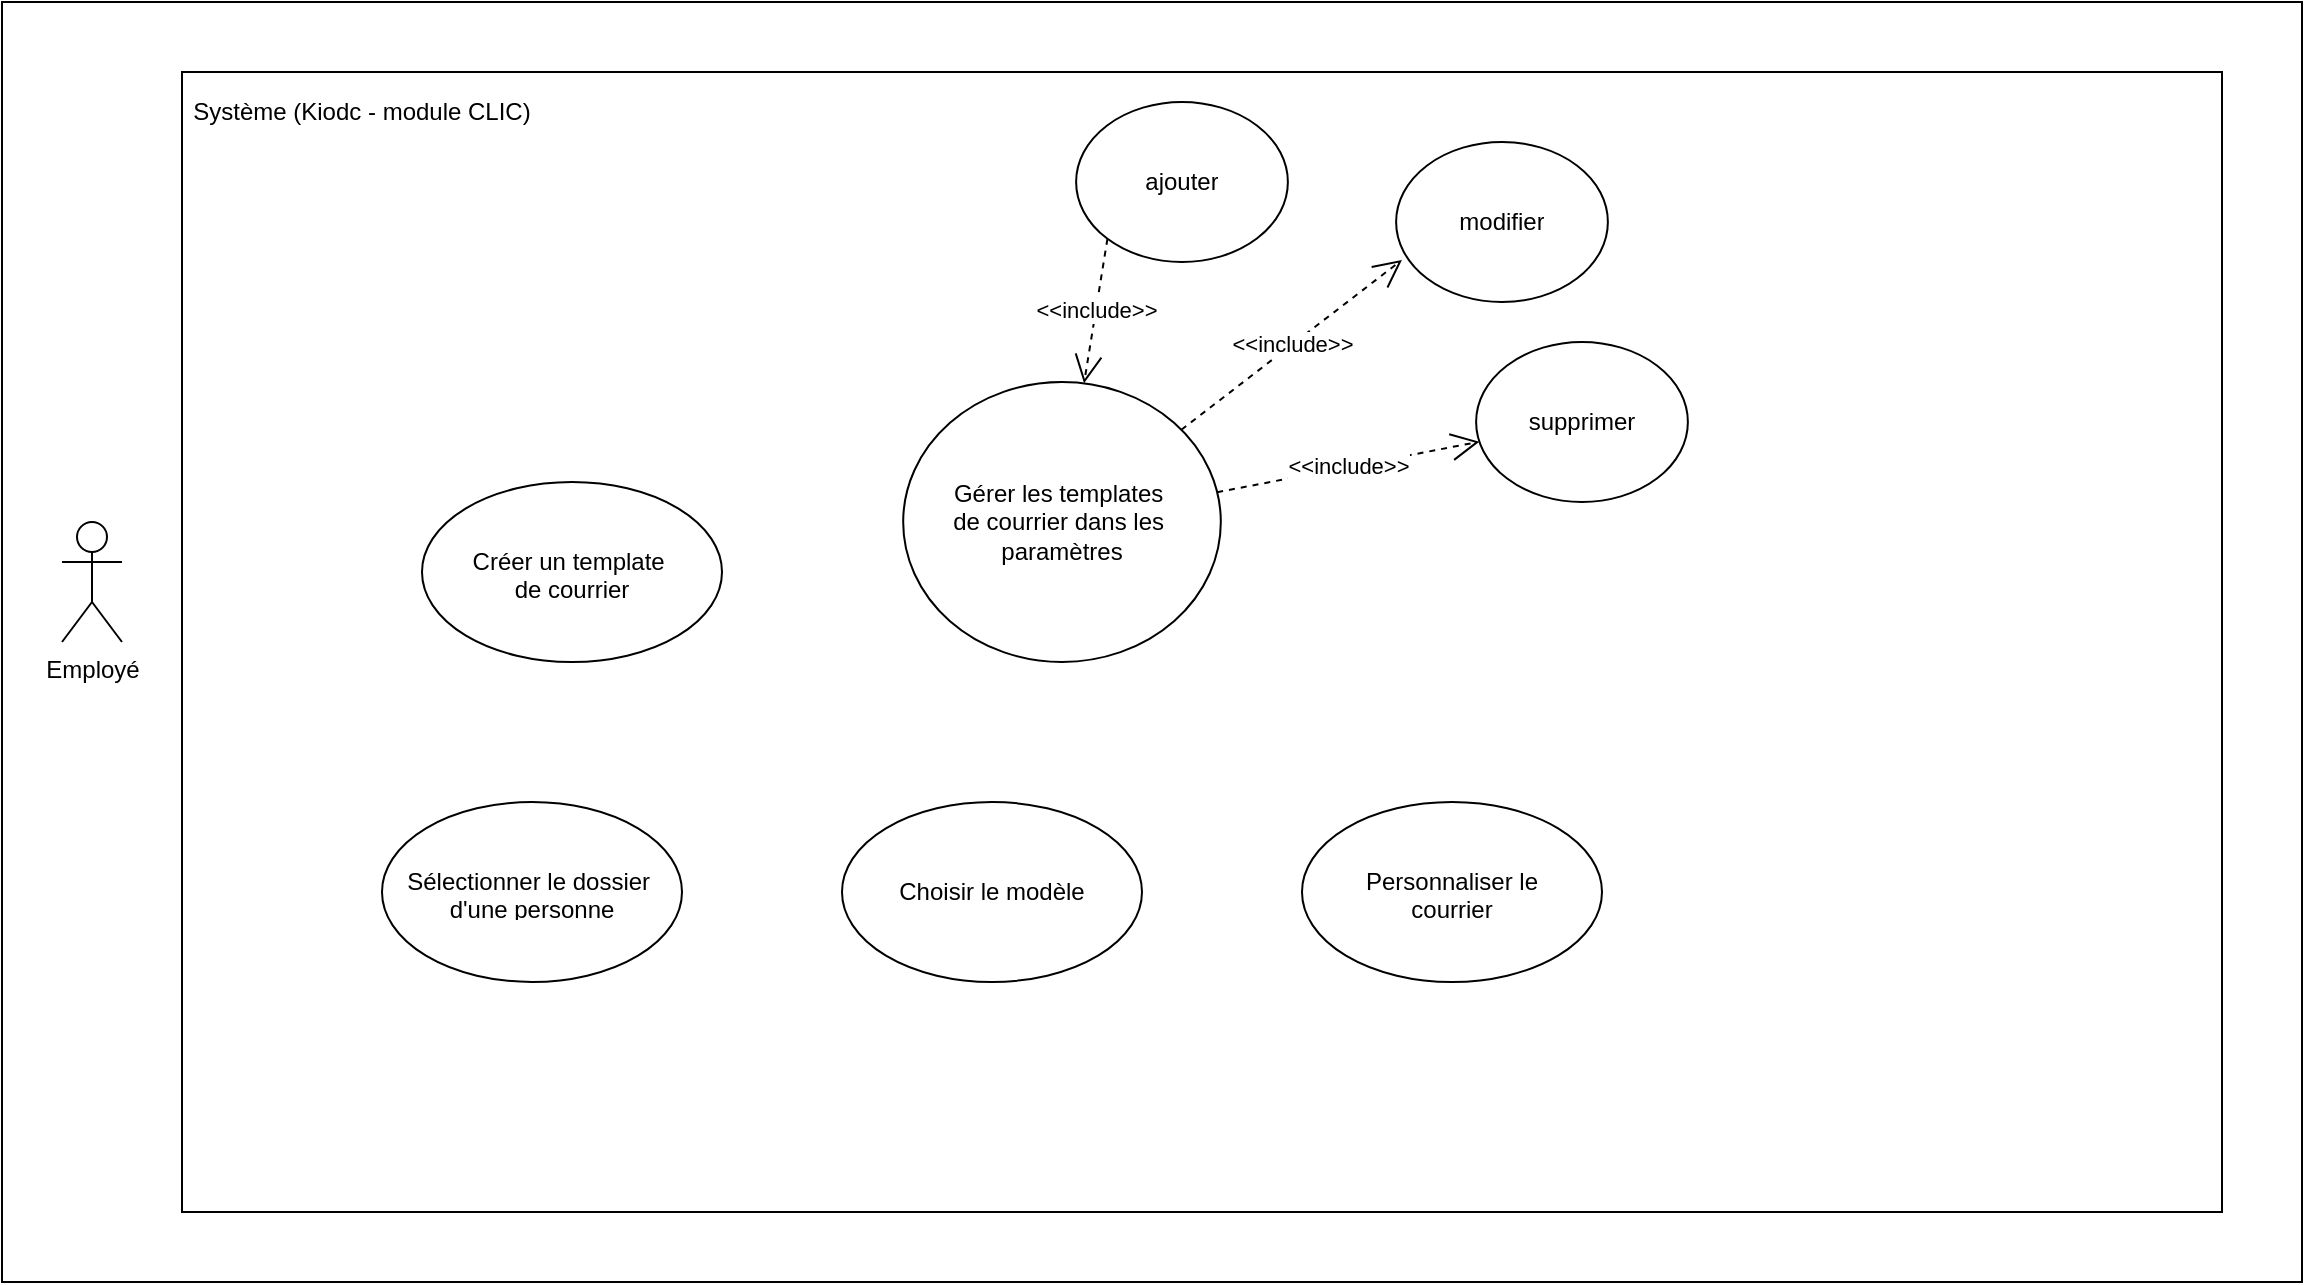 <mxfile version="24.7.1" type="github">
  <diagram name="Page-1" id="y5-NePWyKyB3006rCJuu">
    <mxGraphModel dx="1434" dy="786" grid="1" gridSize="10" guides="1" tooltips="1" connect="1" arrows="1" fold="1" page="1" pageScale="1" pageWidth="827" pageHeight="1169" math="0" shadow="0">
      <root>
        <mxCell id="0" />
        <mxCell id="1" parent="0" />
        <mxCell id="bwaj0blokZmfMLX8B4m3-4" value="" style="rounded=0;whiteSpace=wrap;html=1;" vertex="1" parent="1">
          <mxGeometry x="50" y="70" width="1150" height="640" as="geometry" />
        </mxCell>
        <mxCell id="bwaj0blokZmfMLX8B4m3-1" value="Employé" style="shape=umlActor;verticalLabelPosition=bottom;verticalAlign=top;html=1;outlineConnect=0;" vertex="1" parent="1">
          <mxGeometry x="80" y="330" width="30" height="60" as="geometry" />
        </mxCell>
        <mxCell id="bwaj0blokZmfMLX8B4m3-7" value="" style="rounded=0;whiteSpace=wrap;html=1;" vertex="1" parent="1">
          <mxGeometry x="140" y="105" width="1020" height="570" as="geometry" />
        </mxCell>
        <mxCell id="bwaj0blokZmfMLX8B4m3-8" value="Système (Kiodc - module CLIC)" style="text;html=1;align=center;verticalAlign=middle;whiteSpace=wrap;rounded=0;" vertex="1" parent="1">
          <mxGeometry x="140" y="110" width="180" height="30" as="geometry" />
        </mxCell>
        <mxCell id="bwaj0blokZmfMLX8B4m3-15" value="" style="group" vertex="1" connectable="0" parent="1">
          <mxGeometry x="460" y="470" width="170" height="90" as="geometry" />
        </mxCell>
        <mxCell id="bwaj0blokZmfMLX8B4m3-11" value="" style="ellipse;whiteSpace=wrap;html=1;" vertex="1" parent="bwaj0blokZmfMLX8B4m3-15">
          <mxGeometry x="10" width="150" height="90" as="geometry" />
        </mxCell>
        <mxCell id="bwaj0blokZmfMLX8B4m3-12" value=" Choisir le modèle" style="text;strokeColor=none;fillColor=none;align=center;verticalAlign=middle;spacingLeft=4;spacingRight=4;overflow=hidden;points=[[0,0.5],[1,0.5]];portConstraint=eastwest;rotatable=0;whiteSpace=wrap;html=1;" vertex="1" parent="bwaj0blokZmfMLX8B4m3-15">
          <mxGeometry y="30" width="170" height="30" as="geometry" />
        </mxCell>
        <mxCell id="bwaj0blokZmfMLX8B4m3-17" value="" style="group" vertex="1" connectable="0" parent="1">
          <mxGeometry x="580" y="120" width="120" height="80" as="geometry" />
        </mxCell>
        <mxCell id="bwaj0blokZmfMLX8B4m3-13" value="" style="ellipse;whiteSpace=wrap;html=1;" vertex="1" parent="bwaj0blokZmfMLX8B4m3-17">
          <mxGeometry x="7.059" width="105.882" height="80" as="geometry" />
        </mxCell>
        <mxCell id="bwaj0blokZmfMLX8B4m3-14" value=" ajouter" style="text;strokeColor=none;fillColor=none;align=center;verticalAlign=middle;spacingLeft=4;spacingRight=4;overflow=hidden;points=[[0,0.5],[1,0.5]];portConstraint=eastwest;rotatable=0;whiteSpace=wrap;html=1;" vertex="1" parent="bwaj0blokZmfMLX8B4m3-17">
          <mxGeometry y="26.667" width="120.0" height="26.667" as="geometry" />
        </mxCell>
        <mxCell id="bwaj0blokZmfMLX8B4m3-18" value="" style="group" vertex="1" connectable="0" parent="1">
          <mxGeometry x="250" y="310" width="170" height="90" as="geometry" />
        </mxCell>
        <mxCell id="bwaj0blokZmfMLX8B4m3-19" value="" style="ellipse;whiteSpace=wrap;html=1;" vertex="1" parent="bwaj0blokZmfMLX8B4m3-18">
          <mxGeometry x="10" width="150" height="90" as="geometry" />
        </mxCell>
        <mxCell id="bwaj0blokZmfMLX8B4m3-20" value="Créer un template&amp;nbsp;&lt;div&gt;de courrier&lt;/div&gt;" style="text;strokeColor=none;fillColor=none;align=center;verticalAlign=middle;spacingLeft=4;spacingRight=4;overflow=hidden;points=[[0,0.5],[1,0.5]];portConstraint=eastwest;rotatable=0;whiteSpace=wrap;html=1;" vertex="1" parent="bwaj0blokZmfMLX8B4m3-18">
          <mxGeometry y="30" width="170" height="30" as="geometry" />
        </mxCell>
        <mxCell id="bwaj0blokZmfMLX8B4m3-21" value="" style="group" vertex="1" connectable="0" parent="1">
          <mxGeometry x="780" y="240" width="120" height="80" as="geometry" />
        </mxCell>
        <mxCell id="bwaj0blokZmfMLX8B4m3-22" value="" style="ellipse;whiteSpace=wrap;html=1;" vertex="1" parent="bwaj0blokZmfMLX8B4m3-21">
          <mxGeometry x="7.059" width="105.882" height="80" as="geometry" />
        </mxCell>
        <mxCell id="bwaj0blokZmfMLX8B4m3-23" value=" supprimer" style="text;strokeColor=none;fillColor=none;align=center;verticalAlign=middle;spacingLeft=4;spacingRight=4;overflow=hidden;points=[[0,0.5],[1,0.5]];portConstraint=eastwest;rotatable=0;whiteSpace=wrap;html=1;" vertex="1" parent="bwaj0blokZmfMLX8B4m3-21">
          <mxGeometry y="26.667" width="120.0" height="26.667" as="geometry" />
        </mxCell>
        <mxCell id="bwaj0blokZmfMLX8B4m3-24" value="" style="group" vertex="1" connectable="0" parent="1">
          <mxGeometry x="740" y="140" width="120" height="80" as="geometry" />
        </mxCell>
        <mxCell id="bwaj0blokZmfMLX8B4m3-25" value="" style="ellipse;whiteSpace=wrap;html=1;" vertex="1" parent="bwaj0blokZmfMLX8B4m3-24">
          <mxGeometry x="7.059" width="105.882" height="80" as="geometry" />
        </mxCell>
        <mxCell id="bwaj0blokZmfMLX8B4m3-26" value=" modifier" style="text;strokeColor=none;fillColor=none;align=center;verticalAlign=middle;spacingLeft=4;spacingRight=4;overflow=hidden;points=[[0,0.5],[1,0.5]];portConstraint=eastwest;rotatable=0;whiteSpace=wrap;html=1;" vertex="1" parent="bwaj0blokZmfMLX8B4m3-24">
          <mxGeometry y="26.667" width="120.0" height="26.667" as="geometry" />
        </mxCell>
        <mxCell id="bwaj0blokZmfMLX8B4m3-27" value="" style="group" vertex="1" connectable="0" parent="1">
          <mxGeometry x="540" y="300" width="130" height="100" as="geometry" />
        </mxCell>
        <mxCell id="bwaj0blokZmfMLX8B4m3-28" value="" style="ellipse;whiteSpace=wrap;html=1;" vertex="1" parent="bwaj0blokZmfMLX8B4m3-27">
          <mxGeometry x="7.059" width="105.882" height="80" as="geometry" />
        </mxCell>
        <mxCell id="bwaj0blokZmfMLX8B4m3-29" value=" visualiser" style="text;strokeColor=none;fillColor=none;align=center;verticalAlign=middle;spacingLeft=4;spacingRight=4;overflow=hidden;points=[[0,0.5],[1,0.5]];portConstraint=eastwest;rotatable=0;whiteSpace=wrap;html=1;" vertex="1" parent="bwaj0blokZmfMLX8B4m3-27">
          <mxGeometry y="26.667" width="120.0" height="26.667" as="geometry" />
        </mxCell>
        <mxCell id="bwaj0blokZmfMLX8B4m3-16" value="" style="group" vertex="1" connectable="0" parent="bwaj0blokZmfMLX8B4m3-27">
          <mxGeometry x="-50" y="-40" width="180" height="140" as="geometry" />
        </mxCell>
        <mxCell id="bwaj0blokZmfMLX8B4m3-9" value="" style="ellipse;whiteSpace=wrap;html=1;" vertex="1" parent="bwaj0blokZmfMLX8B4m3-16">
          <mxGeometry x="10.588" width="158.824" height="140" as="geometry" />
        </mxCell>
        <mxCell id="bwaj0blokZmfMLX8B4m3-10" value=" Gérer les templates&amp;nbsp;&lt;div&gt;de courrier dans les&amp;nbsp;&lt;/div&gt;&lt;div&gt;paramètres&lt;/div&gt;" style="text;strokeColor=none;fillColor=none;align=center;verticalAlign=middle;spacingLeft=4;spacingRight=4;overflow=hidden;points=[[0,0.5],[1,0.5]];portConstraint=eastwest;rotatable=0;whiteSpace=wrap;html=1;" vertex="1" parent="bwaj0blokZmfMLX8B4m3-16">
          <mxGeometry y="46.667" width="180" height="46.667" as="geometry" />
        </mxCell>
        <mxCell id="bwaj0blokZmfMLX8B4m3-40" value="&amp;lt;&amp;lt;include&amp;gt;&amp;gt;" style="endArrow=open;endSize=12;dashed=1;html=1;rounded=0;exitX=0;exitY=1;exitDx=0;exitDy=0;" edge="1" parent="1" source="bwaj0blokZmfMLX8B4m3-13" target="bwaj0blokZmfMLX8B4m3-9">
          <mxGeometry width="160" relative="1" as="geometry">
            <mxPoint x="580" y="190" as="sourcePoint" />
            <mxPoint x="690" y="400" as="targetPoint" />
          </mxGeometry>
        </mxCell>
        <mxCell id="bwaj0blokZmfMLX8B4m3-41" value="&amp;lt;&amp;lt;include&amp;gt;&amp;gt;" style="endArrow=open;endSize=12;dashed=1;html=1;rounded=0;entryX=0.083;entryY=1.212;entryDx=0;entryDy=0;entryPerimeter=0;" edge="1" parent="1" source="bwaj0blokZmfMLX8B4m3-9" target="bwaj0blokZmfMLX8B4m3-26">
          <mxGeometry width="160" relative="1" as="geometry">
            <mxPoint x="555" y="322" as="sourcePoint" />
            <mxPoint x="597" y="267" as="targetPoint" />
          </mxGeometry>
        </mxCell>
        <mxCell id="bwaj0blokZmfMLX8B4m3-42" value="&amp;lt;&amp;lt;include&amp;gt;&amp;gt;" style="endArrow=open;endSize=12;dashed=1;html=1;rounded=0;" edge="1" parent="1" source="bwaj0blokZmfMLX8B4m3-9" target="bwaj0blokZmfMLX8B4m3-22">
          <mxGeometry width="160" relative="1" as="geometry">
            <mxPoint x="565" y="332" as="sourcePoint" />
            <mxPoint x="690" y="289" as="targetPoint" />
          </mxGeometry>
        </mxCell>
        <mxCell id="bwaj0blokZmfMLX8B4m3-44" value="" style="group" vertex="1" connectable="0" parent="1">
          <mxGeometry x="230" y="470" width="170" height="90" as="geometry" />
        </mxCell>
        <mxCell id="bwaj0blokZmfMLX8B4m3-45" value="" style="ellipse;whiteSpace=wrap;html=1;" vertex="1" parent="bwaj0blokZmfMLX8B4m3-44">
          <mxGeometry x="10" width="150" height="90" as="geometry" />
        </mxCell>
        <mxCell id="bwaj0blokZmfMLX8B4m3-46" value="Sélectionner le dossier&amp;nbsp;&lt;div&gt;d&#39;une personne&lt;/div&gt;" style="text;strokeColor=none;fillColor=none;align=center;verticalAlign=middle;spacingLeft=4;spacingRight=4;overflow=hidden;points=[[0,0.5],[1,0.5]];portConstraint=eastwest;rotatable=0;whiteSpace=wrap;html=1;" vertex="1" parent="bwaj0blokZmfMLX8B4m3-44">
          <mxGeometry y="30" width="170" height="30" as="geometry" />
        </mxCell>
        <mxCell id="bwaj0blokZmfMLX8B4m3-47" value="" style="group" vertex="1" connectable="0" parent="1">
          <mxGeometry x="690" y="470" width="170" height="90" as="geometry" />
        </mxCell>
        <mxCell id="bwaj0blokZmfMLX8B4m3-48" value="" style="ellipse;whiteSpace=wrap;html=1;" vertex="1" parent="bwaj0blokZmfMLX8B4m3-47">
          <mxGeometry x="10" width="150" height="90" as="geometry" />
        </mxCell>
        <mxCell id="bwaj0blokZmfMLX8B4m3-49" value=" Personnaliser le&lt;div&gt;courrier&lt;/div&gt;" style="text;strokeColor=none;fillColor=none;align=center;verticalAlign=middle;spacingLeft=4;spacingRight=4;overflow=hidden;points=[[0,0.5],[1,0.5]];portConstraint=eastwest;rotatable=0;whiteSpace=wrap;html=1;" vertex="1" parent="bwaj0blokZmfMLX8B4m3-47">
          <mxGeometry y="30" width="170" height="30" as="geometry" />
        </mxCell>
      </root>
    </mxGraphModel>
  </diagram>
</mxfile>
